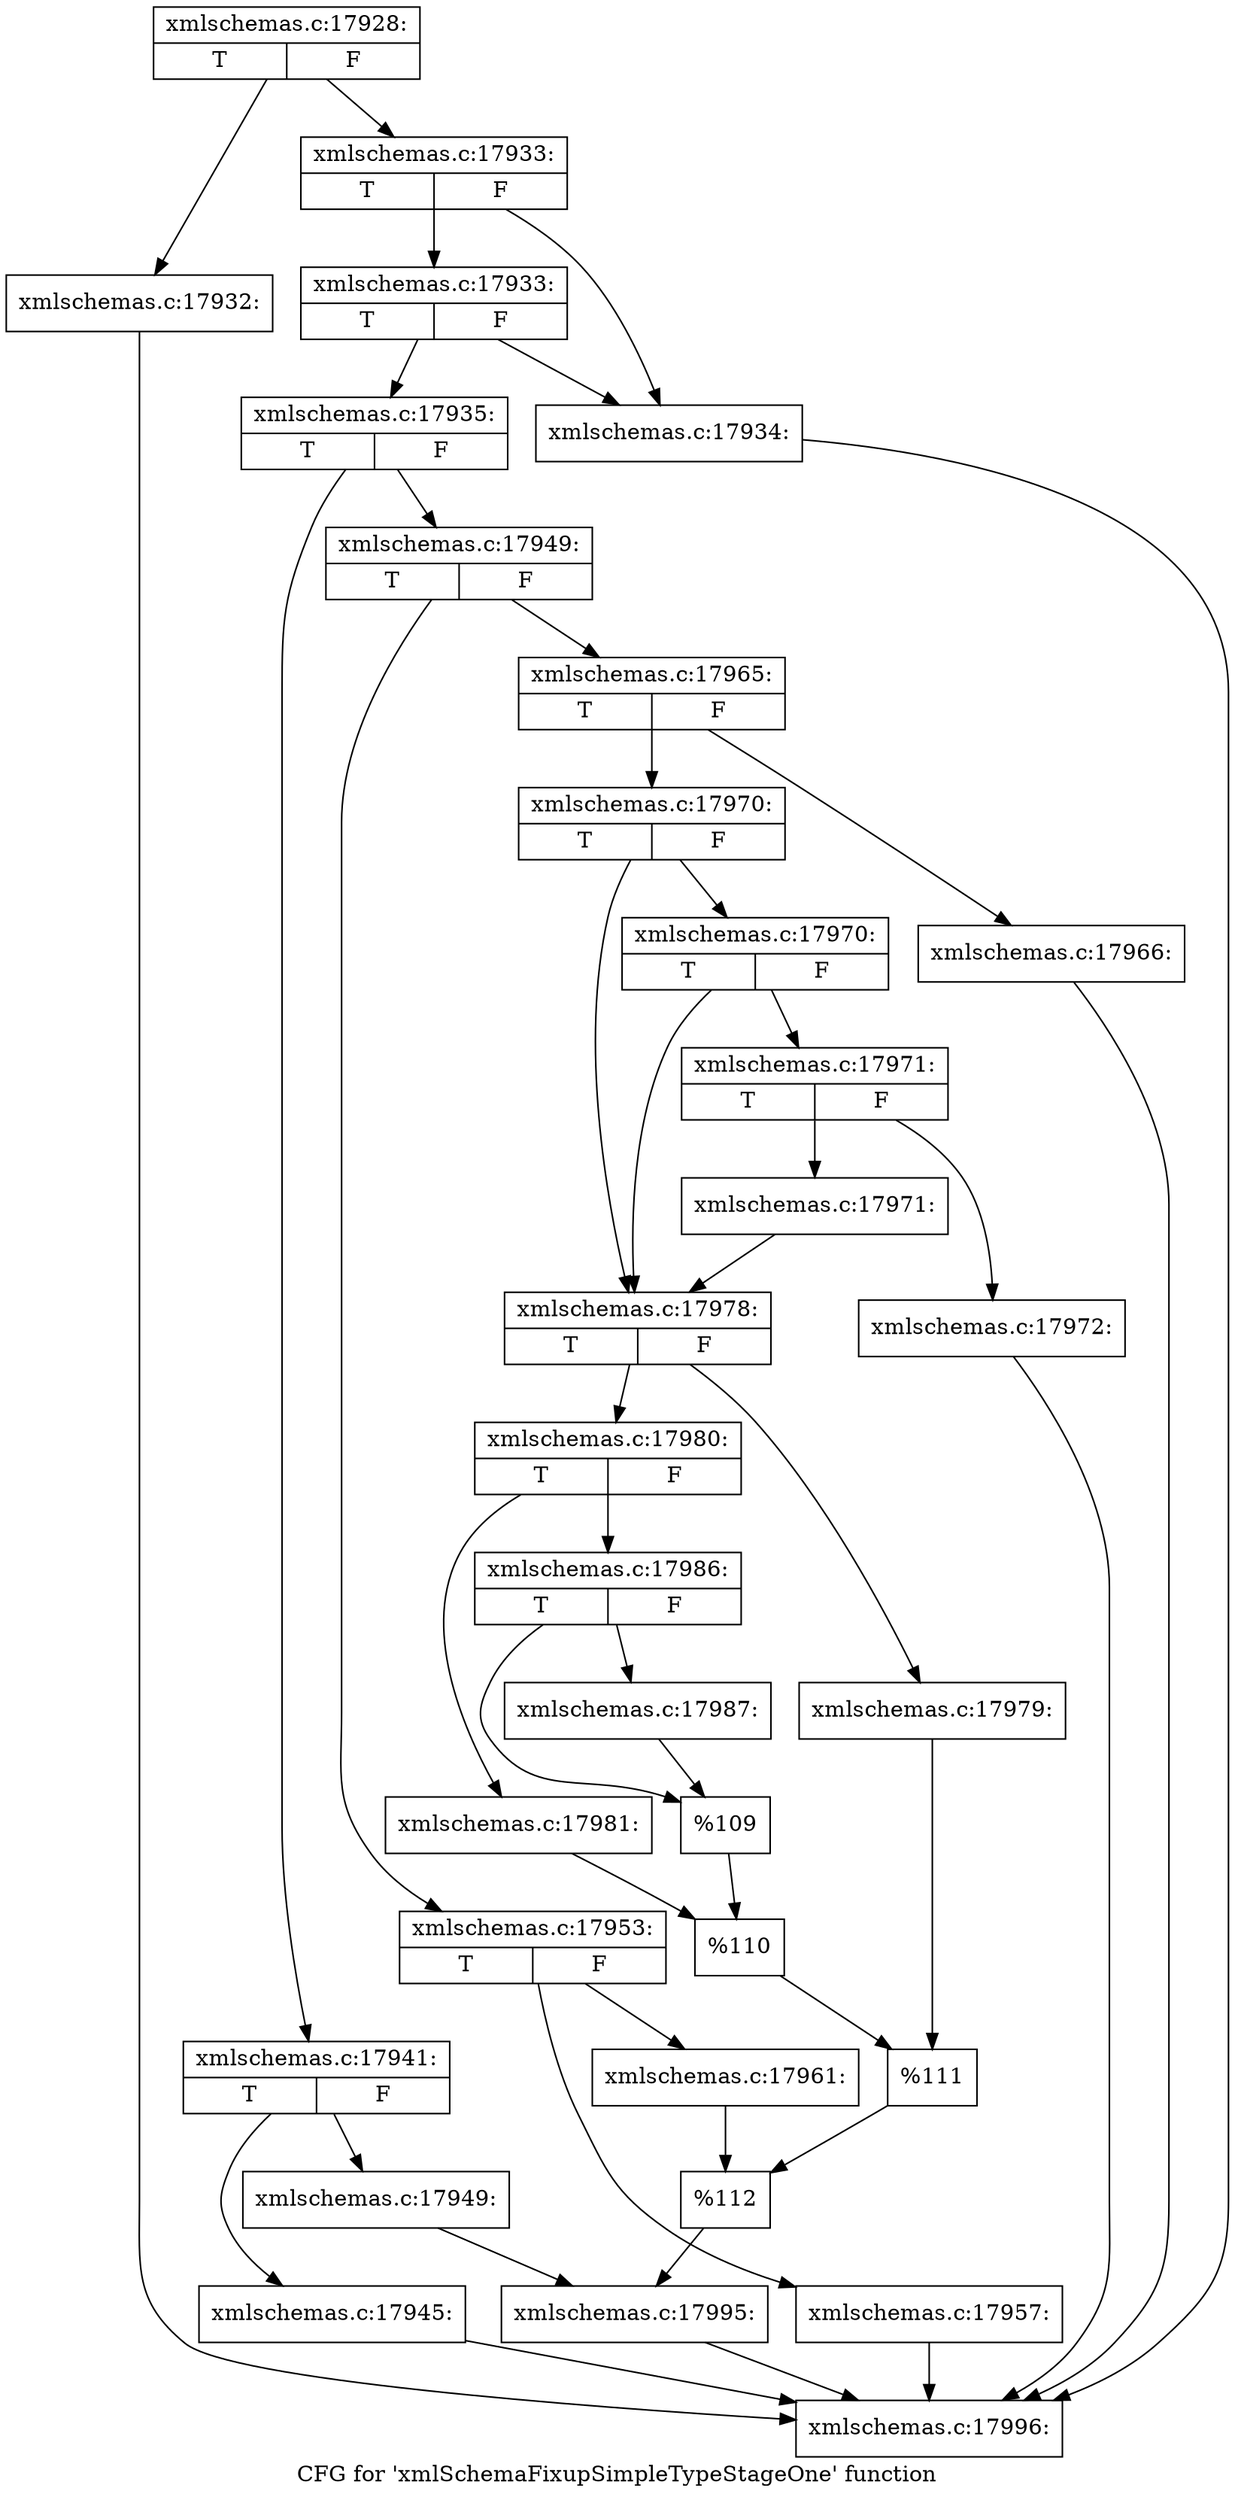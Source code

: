 digraph "CFG for 'xmlSchemaFixupSimpleTypeStageOne' function" {
	label="CFG for 'xmlSchemaFixupSimpleTypeStageOne' function";

	Node0x511d130 [shape=record,label="{xmlschemas.c:17928:|{<s0>T|<s1>F}}"];
	Node0x511d130 -> Node0x511d420;
	Node0x511d130 -> Node0x511d470;
	Node0x511d420 [shape=record,label="{xmlschemas.c:17932:}"];
	Node0x511d420 -> Node0x5123d80;
	Node0x511d470 [shape=record,label="{xmlschemas.c:17933:|{<s0>T|<s1>F}}"];
	Node0x511d470 -> Node0x5124980;
	Node0x511d470 -> Node0x51248e0;
	Node0x5124980 [shape=record,label="{xmlschemas.c:17933:|{<s0>T|<s1>F}}"];
	Node0x5124980 -> Node0x5124930;
	Node0x5124980 -> Node0x51248e0;
	Node0x51248e0 [shape=record,label="{xmlschemas.c:17934:}"];
	Node0x51248e0 -> Node0x5123d80;
	Node0x5124930 [shape=record,label="{xmlschemas.c:17935:|{<s0>T|<s1>F}}"];
	Node0x5124930 -> Node0x51254c0;
	Node0x5124930 -> Node0x5125560;
	Node0x51254c0 [shape=record,label="{xmlschemas.c:17941:|{<s0>T|<s1>F}}"];
	Node0x51254c0 -> Node0x51259e0;
	Node0x51254c0 -> Node0x5125a30;
	Node0x51259e0 [shape=record,label="{xmlschemas.c:17945:}"];
	Node0x51259e0 -> Node0x5123d80;
	Node0x5125a30 [shape=record,label="{xmlschemas.c:17949:}"];
	Node0x5125a30 -> Node0x5125510;
	Node0x5125560 [shape=record,label="{xmlschemas.c:17949:|{<s0>T|<s1>F}}"];
	Node0x5125560 -> Node0x51266c0;
	Node0x5125560 -> Node0x5126760;
	Node0x51266c0 [shape=record,label="{xmlschemas.c:17953:|{<s0>T|<s1>F}}"];
	Node0x51266c0 -> Node0x5126be0;
	Node0x51266c0 -> Node0x5126c30;
	Node0x5126be0 [shape=record,label="{xmlschemas.c:17957:}"];
	Node0x5126be0 -> Node0x5123d80;
	Node0x5126c30 [shape=record,label="{xmlschemas.c:17961:}"];
	Node0x5126c30 -> Node0x5126710;
	Node0x5126760 [shape=record,label="{xmlschemas.c:17965:|{<s0>T|<s1>F}}"];
	Node0x5126760 -> Node0x5127790;
	Node0x5126760 -> Node0x51277e0;
	Node0x5127790 [shape=record,label="{xmlschemas.c:17966:}"];
	Node0x5127790 -> Node0x5123d80;
	Node0x51277e0 [shape=record,label="{xmlschemas.c:17970:|{<s0>T|<s1>F}}"];
	Node0x51277e0 -> Node0x51282a0;
	Node0x51277e0 -> Node0x5128250;
	Node0x51282a0 [shape=record,label="{xmlschemas.c:17970:|{<s0>T|<s1>F}}"];
	Node0x51282a0 -> Node0x5128200;
	Node0x51282a0 -> Node0x5128250;
	Node0x5128200 [shape=record,label="{xmlschemas.c:17971:|{<s0>T|<s1>F}}"];
	Node0x5128200 -> Node0x5128b80;
	Node0x5128200 -> Node0x5128bd0;
	Node0x5128b80 [shape=record,label="{xmlschemas.c:17972:}"];
	Node0x5128b80 -> Node0x5123d80;
	Node0x5128bd0 [shape=record,label="{xmlschemas.c:17971:}"];
	Node0x5128bd0 -> Node0x5128250;
	Node0x5128250 [shape=record,label="{xmlschemas.c:17978:|{<s0>T|<s1>F}}"];
	Node0x5128250 -> Node0x5129350;
	Node0x5128250 -> Node0x51293f0;
	Node0x5129350 [shape=record,label="{xmlschemas.c:17979:}"];
	Node0x5129350 -> Node0x51293a0;
	Node0x51293f0 [shape=record,label="{xmlschemas.c:17980:|{<s0>T|<s1>F}}"];
	Node0x51293f0 -> Node0x5129c80;
	Node0x51293f0 -> Node0x5129d20;
	Node0x5129c80 [shape=record,label="{xmlschemas.c:17981:}"];
	Node0x5129c80 -> Node0x5129cd0;
	Node0x5129d20 [shape=record,label="{xmlschemas.c:17986:|{<s0>T|<s1>F}}"];
	Node0x5129d20 -> Node0x512ab80;
	Node0x5129d20 -> Node0x512abd0;
	Node0x512ab80 [shape=record,label="{xmlschemas.c:17987:}"];
	Node0x512ab80 -> Node0x512abd0;
	Node0x512abd0 [shape=record,label="{%109}"];
	Node0x512abd0 -> Node0x5129cd0;
	Node0x5129cd0 [shape=record,label="{%110}"];
	Node0x5129cd0 -> Node0x51293a0;
	Node0x51293a0 [shape=record,label="{%111}"];
	Node0x51293a0 -> Node0x5126710;
	Node0x5126710 [shape=record,label="{%112}"];
	Node0x5126710 -> Node0x5125510;
	Node0x5125510 [shape=record,label="{xmlschemas.c:17995:}"];
	Node0x5125510 -> Node0x5123d80;
	Node0x5123d80 [shape=record,label="{xmlschemas.c:17996:}"];
}
